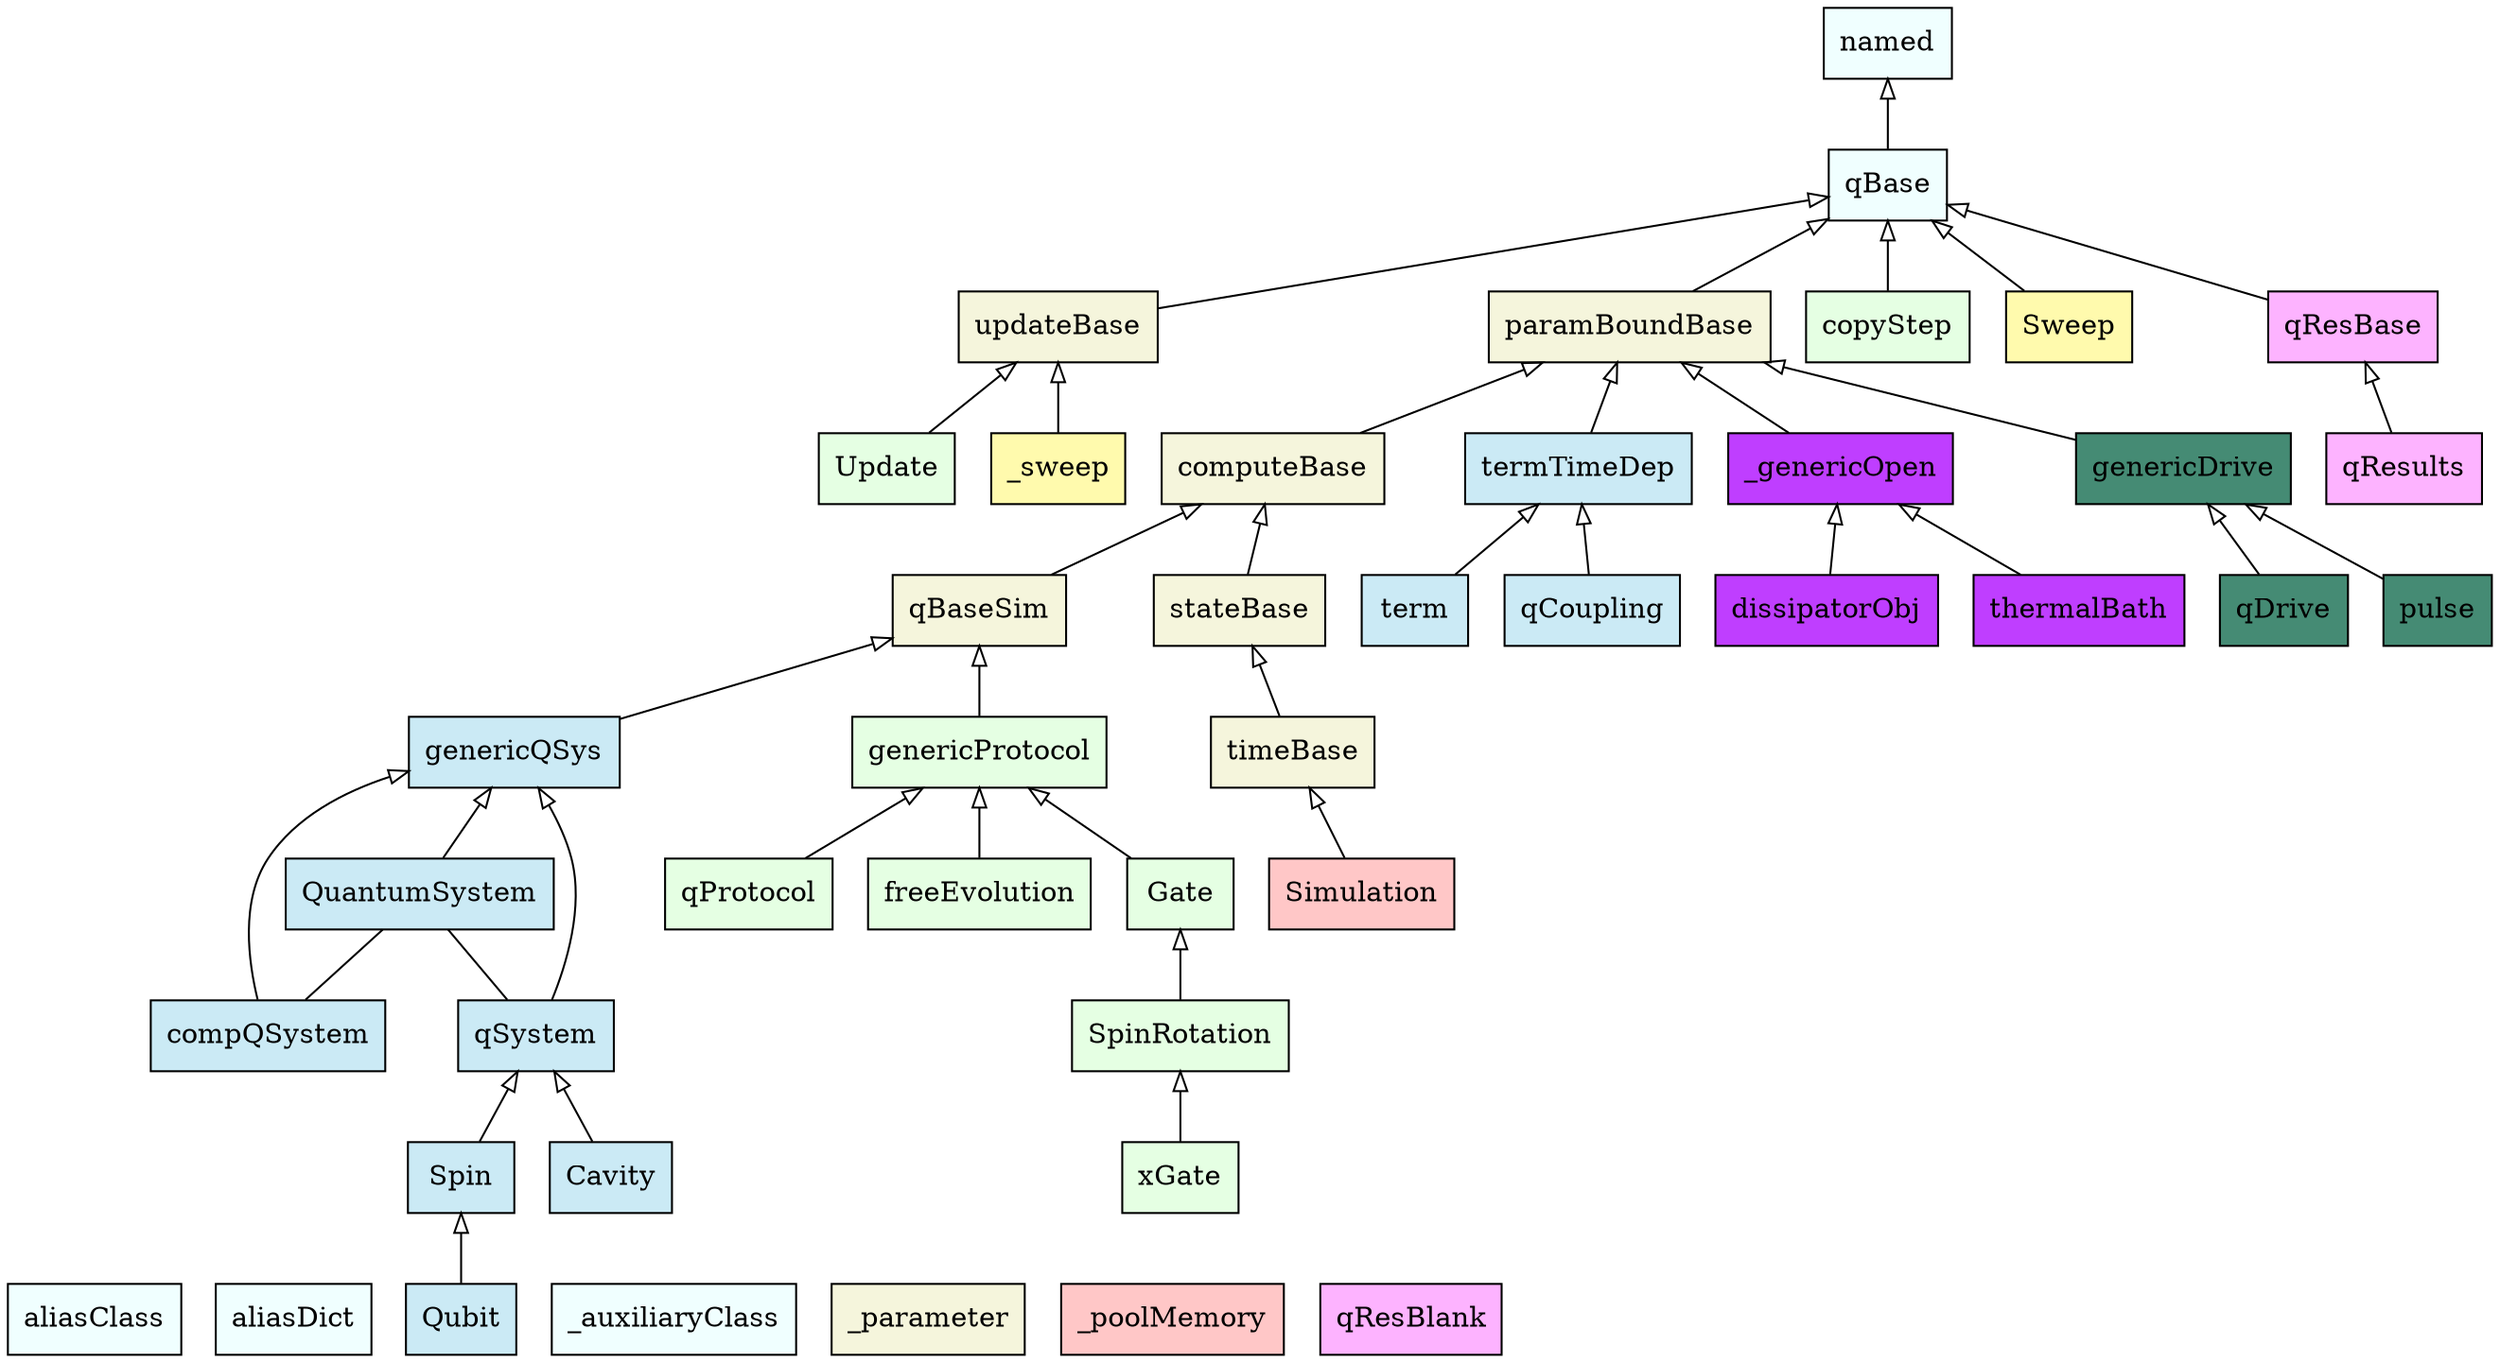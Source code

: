 digraph "classes_quanguru" {
graph [ dpi=300 ];
rankdir=BT
charset="utf-8"

/* 
 * all the classes: gathered with other classes in the same module and (mostly) arranged in the order they appear in the 
 * module (expect when I switched the order to adjust the .png), this arrangement shows where they are in the inheritance
 * or where they become part of composition in the inheritance.
 * The modules are arranged: - first from the top of the inheritance, - then what I think is a more fundamental module.
 * 
 * nodes in each module are shown with the same color. Note that I treat QGates as part of QPro
 */

// base.py
"classes.base.aliasClass" [color="black", fontcolor="black", label="aliasClass", shape="box", style="filled", fillcolor="#f0ffff"];
"classes.base.aliasDict" [color="black", fontcolor="black", label="aliasDict", shape="box", style="filled", fillcolor="#f0ffff"];
"classes.base.named" [color="black", fontcolor="black", label="named", shape="box", style="filled", fillcolor="#f0ffff"];
"classes.base._auxiliaryClass" [color="black", fontcolor="black", label="_auxiliaryClass", shape="box", style="filled", fillcolor="#f0ffff"];
"classes.base.qBase" [color="black", fontcolor="black", label="qBase", shape="box", style="filled", fillcolor="#f0ffff"];

// baseClasses.py
"classes.baseClasses.updateBase" [color="black", fontcolor="black", label="updateBase", shape="box", style="filled", fillcolor="#f5f5dc"];
"classes.baseClasses._parameter" [color="black", fontcolor="black", label="_parameter", shape="box", style="filled", fillcolor="#f5f5dc"];
"classes.baseClasses.paramBoundBase" [color="black", fontcolor="black", label="paramBoundBase", shape="box", style="filled", fillcolor="#f5f5dc"];
"classes.baseClasses.computeBase" [color="black", fontcolor="black", label="computeBase", shape="box", style="filled", fillcolor="#f5f5dc"];
"classes.baseClasses.qBaseSim" [color="black", fontcolor="black", label="qBaseSim", shape="box", style="filled", fillcolor="#f5f5dc"];
"classes.baseClasses.stateBase" [color="black", fontcolor="black", label="stateBase", shape="box", style="filled", fillcolor="#f5f5dc"];
"classes.baseClasses.timeBase" [color="black", fontcolor="black", label="timeBase", shape="box", style="filled", fillcolor="#f5f5dc"];

// QSys.py
"classes.QSys.genericQSys" [color="black", fontcolor="black", label="genericQSys", shape="box", style="filled", fillcolor="#cbeaf5"];
"classes.QSys.QuantumSystem" [color="black", fontcolor="black", label="QuantumSystem", shape="box", style="filled", fillcolor="#cbeaf5"];
"classes.QSys.compQSystem" [color="black", fontcolor="black", label="compQSystem", shape="box", style="filled", fillcolor="#cbeaf5"];
"classes.QSys.termTimeDep" [color="black", fontcolor="black", label="termTimeDep", shape="box", style="filled", fillcolor="#cbeaf5"];
"classes.QSys.term" [color="black", fontcolor="black", label="term", shape="box", style="filled", fillcolor="#cbeaf5"];
"classes.QSys.qSystem" [color="black", fontcolor="black", label="qSystem", shape="box", style="filled", fillcolor="#cbeaf5"];
"classes.QSys.Spin" [color="black", fontcolor="black", label="Spin", shape="box", style="filled", fillcolor="#cbeaf5"];
"classes.QSys.Qubit" [color="black", fontcolor="black", label="Qubit", shape="box", style="filled", fillcolor="#cbeaf5"];
"classes.QSys.Cavity" [color="black", fontcolor="black", label="Cavity", shape="box", style="filled", fillcolor="#cbeaf5"];
"classes.QSys.qCoupling" [color="black", fontcolor="black", label="qCoupling", shape="box", style="filled", fillcolor="#cbeaf5"];

// QSim.py
"classes.QSim.Simulation" [color="black", fontcolor="black", label="Simulation", shape="box", style="filled", fillcolor="#ffc7c7"];
"classes.QSim._poolMemory" [color="black", fontcolor="black", label="_poolMemory", shape="box", style="filled", fillcolor="#ffc7c7"];

// QPro.py (and QGates)
"classes.QPro.genericProtocol" [color="black", fontcolor="black", label="genericProtocol", shape="box", style="filled", fillcolor="#e5ffe3"];
"classes.QPro.qProtocol" [color="black", fontcolor="black", label="qProtocol", shape="box", style="filled", fillcolor="#e5ffe3"];
"classes.QPro.copyStep" [color="black", fontcolor="black", label="copyStep", shape="box", style="filled", fillcolor="#e5ffe3"];
"classes.QPro.freeEvolution" [color="black", fontcolor="black", label="freeEvolution", shape="box", style="filled", fillcolor="#e5ffe3"];
"classes.QPro.Gate" [color="black", fontcolor="black", label="Gate", shape="box", style="filled", fillcolor="#e5ffe3"];
"classes.QPro.Update" [color="black", fontcolor="black", label="Update", shape="box", style="filled", fillcolor="#e5ffe3"];
"classes.QGates.SpinRotation" [color="black", fontcolor="black", label="SpinRotation", shape="box", style="filled", fillcolor="#e5ffe3"];
"classes.QGates.xGate" [color="black", fontcolor="black", label="xGate", shape="box", style="filled", fillcolor="#e5ffe3"];

// QSweep.py
"classes.QSweep._sweep" [color="black", fontcolor="black", label="_sweep", shape="box", style="filled", fillcolor="#fffaad"];
"classes.QSweep.Sweep" [color="black", fontcolor="black", label="Sweep", shape="box", style="filled", fillcolor="#fffaad"];

// QRes.py
"classes.QRes.qResBlank" [color="black", fontcolor="black", label="qResBlank", shape="box", style="filled", fillcolor="#fdb3ff"];
"classes.QRes.qResBase" [color="black", fontcolor="black", label="qResBase", shape="box", style="filled", fillcolor="#fdb3ff"];
"classes.QRes.qResults" [color="black", fontcolor="black", label="qResults", shape="box", style="filled", fillcolor="#fdb3ff"];

// environment.py
"classes.environment._genericOpen" [color="black", fontcolor="black", label="_genericOpen", shape="box", style="filled", fillcolor=darkorchid1];
"classes.environment.dissipatorObj" [color="black", fontcolor="black", label="dissipatorObj", shape="box", style="filled", fillcolor=darkorchid1];
"classes.environment.thermalBath" [color="black", fontcolor="black", label="thermalBath", shape="box", style="filled", fillcolor=darkorchid1];

// QDrive.py
"classes.QDrive.genericDrive" [color="black", fontcolor="black", label="genericDrive", shape="box", style="filled", fillcolor=aquamarine4];
"classes.QDrive.qDrive" [color="black", fontcolor="black", label="qDrive", shape="box", style="filled", fillcolor=aquamarine4];
"classes.QDrive.pulse" [color="black", fontcolor="black", label="pulse", shape="box", style="filled", fillcolor=aquamarine4];



/*
 * Inheritance structure: gathered according to the modules from which the parent class/es live and
 * arranged from: - first from the top of the inheritance, - then what I think is a more fundamental module.
 */

// Inheriting from base.py
"classes.base.qBase" -> "classes.base.named" [arrowhead="empty", arrowtail="none"];
"classes.QPro.copyStep" -> "classes.base.qBase" [arrowhead="empty", arrowtail="none"];
"classes.QRes.qResBase" -> "classes.base.qBase" [arrowhead="empty", arrowtail="none"];
"classes.QSweep.Sweep" -> "classes.base.qBase" [arrowhead="empty", arrowtail="none"];
"classes.baseClasses.updateBase" -> "classes.base.qBase" [arrowhead="empty", arrowtail="none"];
"classes.baseClasses.paramBoundBase" -> "classes.base.qBase" [arrowhead="empty", arrowtail="none"];

// Inheriting from baseClasses.py
"classes.QDrive.genericDrive" -> "classes.baseClasses.paramBoundBase" [arrowhead="empty", arrowtail="none"];
"classes.QPro.Update" -> "classes.baseClasses.updateBase" [arrowhead="empty", arrowtail="none"];
"classes.QPro.genericProtocol" -> "classes.baseClasses.qBaseSim" [arrowhead="empty", arrowtail="none"];
"classes.QSim.Simulation" -> "classes.baseClasses.timeBase" [arrowhead="empty", arrowtail="none"];
"classes.QSweep._sweep" -> "classes.baseClasses.updateBase" [arrowhead="empty", arrowtail="none"];
"classes.QSys.genericQSys" -> "classes.baseClasses.qBaseSim" [arrowhead="empty", arrowtail="none"];
"classes.QSys.termTimeDep" -> "classes.baseClasses.paramBoundBase" [arrowhead="empty", arrowtail="none"];
"classes.baseClasses.computeBase" -> "classes.baseClasses.paramBoundBase" [arrowhead="empty", arrowtail="none"];
"classes.baseClasses.qBaseSim" -> "classes.baseClasses.computeBase" [arrowhead="empty", arrowtail="none"];
"classes.baseClasses.stateBase" -> "classes.baseClasses.computeBase" [arrowhead="empty", arrowtail="none"];
"classes.baseClasses.timeBase" -> "classes.baseClasses.stateBase" [arrowhead="empty", arrowtail="none"];
"classes.environment._genericOpen" -> "classes.baseClasses.paramBoundBase" [arrowhead="empty", arrowtail="none"];

// Inheriting from QSys.py
"classes.QSys.Cavity" -> "classes.QSys.qSystem" [arrowhead="empty", arrowtail="none"];
"classes.QSys.QuantumSystem" -> "classes.QSys.genericQSys" [arrowhead="empty", arrowtail="none"];
"classes.QSys.Qubit" -> "classes.QSys.Spin" [arrowhead="empty", arrowtail="none"];
"classes.QSys.Spin" -> "classes.QSys.qSystem" [arrowhead="empty", arrowtail="none"];
"classes.QSys.compQSystem" -> "classes.QSys.genericQSys" [arrowhead="empty", arrowtail="none"];
"classes.QSys.qCoupling" -> "classes.QSys.termTimeDep" [arrowhead="empty", arrowtail="none"];
"classes.QSys.qSystem" -> "classes.QSys.genericQSys" [arrowhead="empty", arrowtail="none"];
"classes.QSys.term" -> "classes.QSys.termTimeDep" [arrowhead="empty", arrowtail="none"];

// Inheriting from QPro.py
"classes.QPro.Gate" -> "classes.QPro.genericProtocol" [arrowhead="empty", arrowtail="none"];
"classes.QGates.SpinRotation" -> "classes.QPro.Gate" [arrowhead="empty", arrowtail="none"];
"classes.QPro.freeEvolution" -> "classes.QPro.genericProtocol" [arrowhead="empty", arrowtail="none"];
"classes.QPro.qProtocol" -> "classes.QPro.genericProtocol" [arrowhead="empty", arrowtail="none"];
"classes.QGates.xGate" -> "classes.QGates.SpinRotation" [arrowhead="empty", arrowtail="none"];

// Inheriting from QRes.py
"classes.QRes.qResults" -> "classes.QRes.qResBase" [arrowhead="empty", arrowtail="none"];

// Inheriting from environment.py
"classes.environment.dissipatorObj" -> "classes.environment._genericOpen" [arrowhead="empty", arrowtail="none"];
"classes.environment.thermalBath" -> "classes.environment._genericOpen" [arrowhead="empty", arrowtail="none"];

// Inheriting from QDrive.py
"classes.QDrive.pulse" -> "classes.QDrive.genericDrive" [arrowhead="empty", arrowtail="none"];
"classes.QDrive.qDrive" -> "classes.QDrive.genericDrive" [arrowhead="empty", arrowtail="none"];

"classes.QSys.qSystem" -> "classes.QSys.QuantumSystem" [arrowhead="none", color="black", arrowtail="none", fontsize=10, fontcolor=red];
"classes.QSys.compQSystem" -> "classes.QSys.QuantumSystem" [arrowhead="none", color="black", arrowtail="none", fontsize=10, fontcolor=red];

}
